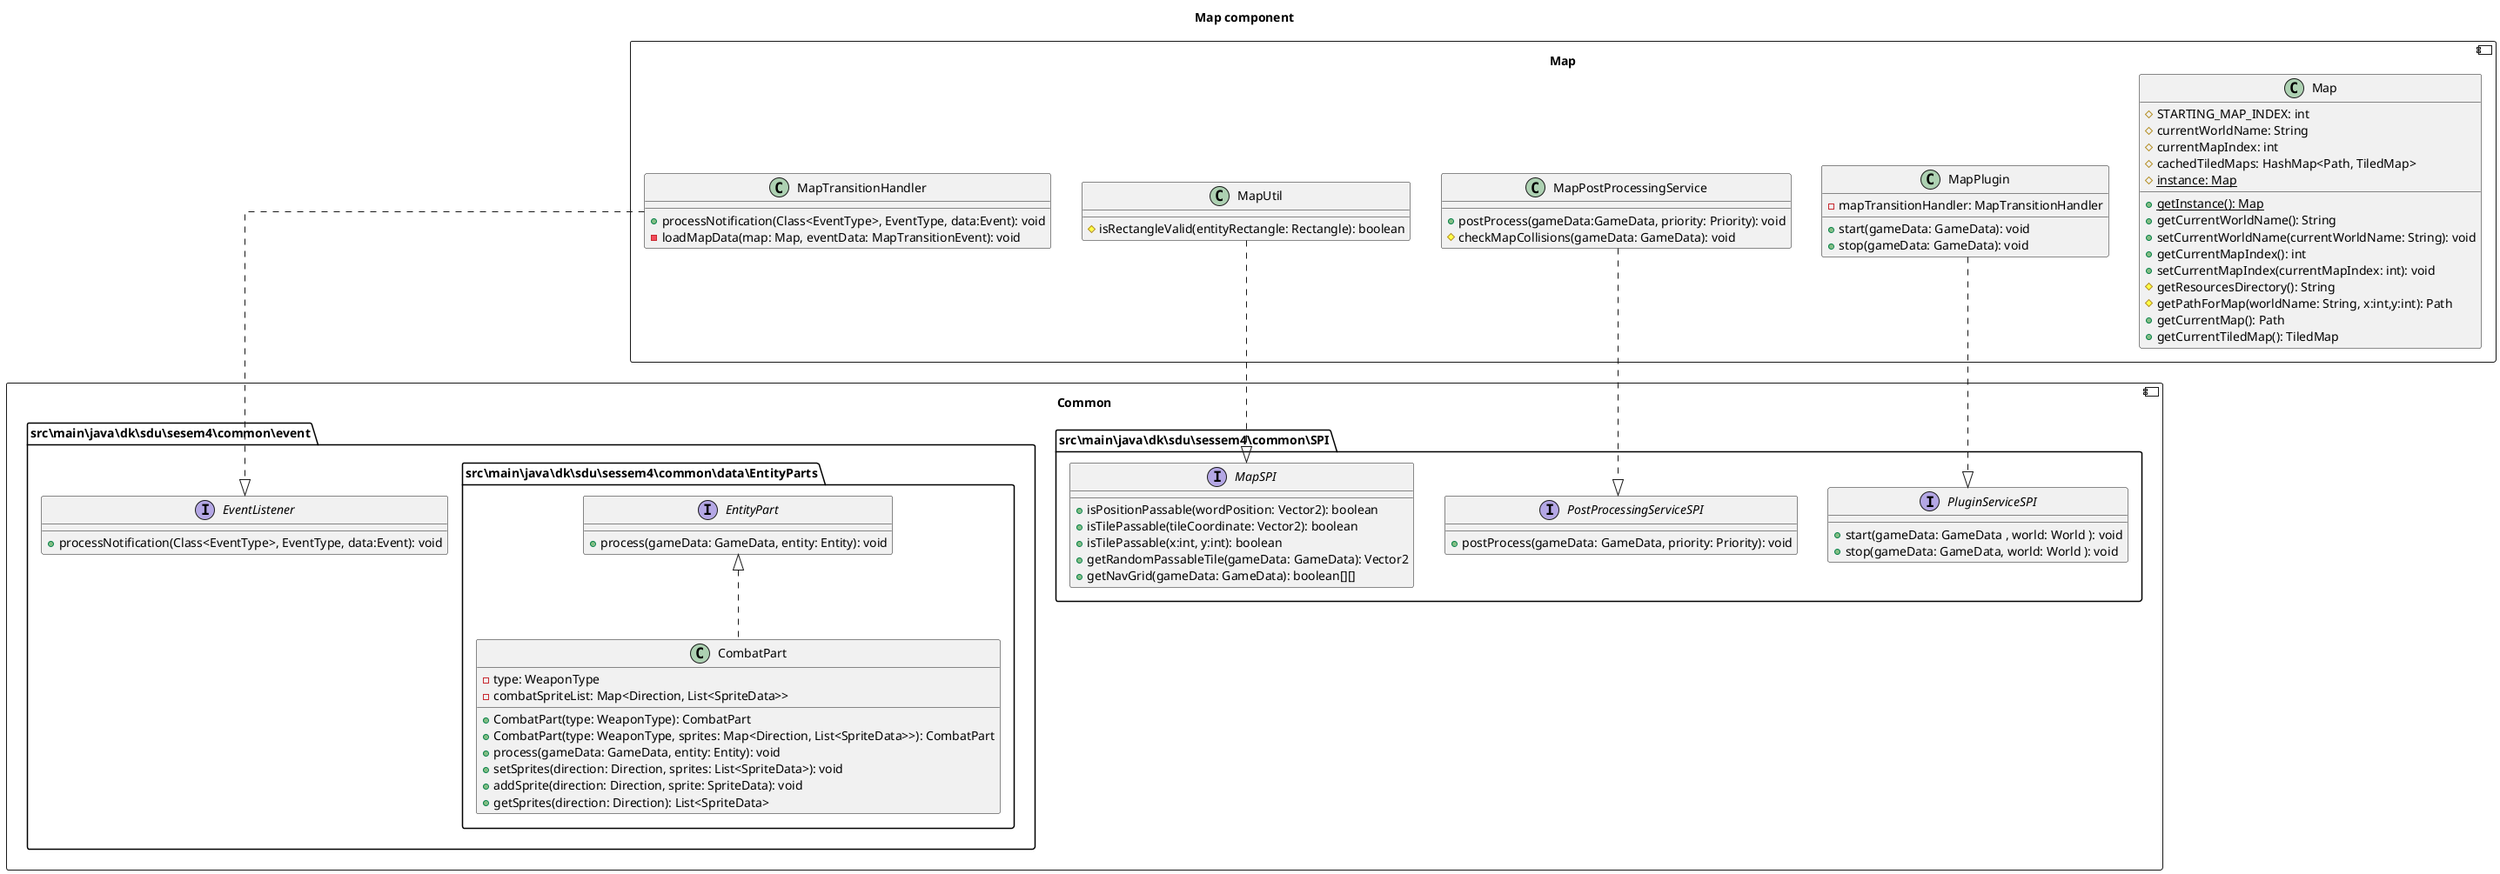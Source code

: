 @startuml Class diagram
title Map component
component "Map"{

top to bottom direction
skinparam linetype ortho

class Map {
  # STARTING_MAP_INDEX: int
  # currentWorldName: String
  # currentMapIndex: int
 # cachedTiledMaps: HashMap<Path, TiledMap>
   #{static}instance: Map
  + {static} getInstance(): Map
  + getCurrentWorldName(): String
  + setCurrentWorldName(currentWorldName: String): void
  + getCurrentMapIndex(): int
  + setCurrentMapIndex(currentMapIndex: int): void
  # getResourcesDirectory(): String
  # getPathForMap(worldName: String, x:int,y:int): Path
  + getCurrentMap(): Path
  + getCurrentTiledMap(): TiledMap

}
class MapPlugin {
   - mapTransitionHandler: MapTransitionHandler
  + start(gameData: GameData): void
  + stop(gameData: GameData): void
}
class MapPostProcessingService {
  + postProcess(gameData:GameData, priority: Priority): void
  # checkMapCollisions(gameData: GameData): void
}
class MapTransitionHandler {
    + processNotification(Class<EventType>, EventType, data:Event): void
  - loadMapData(map: Map, eventData: MapTransitionEvent): void
}
class MapUtil {
  # isRectangleValid(entityRectangle: Rectangle): boolean
}
}

component "Common" {
    package src\main\java\dk\sdu\sessem4\common\SPI {


        interface PluginServiceSPI {
            +  start(gameData: GameData , world: World ): void
            +  stop(gameData: GameData, world: World ): void
        }
        interface PostProcessingServiceSPI {
            + postProcess(gameData: GameData, priority: Priority): void
        }
        interface MapSPI{
            + isPositionPassable(wordPosition: Vector2): boolean
            + isTilePassable(tileCoordinate: Vector2): boolean
            + isTilePassable(x:int, y:int): boolean
            + getRandomPassableTile(gameData: GameData): Vector2
            + getNavGrid(gameData: GameData): boolean[][]
        }
    }
    package src\main\java\dk\sdu\sesem4\common\event{
    interface EventListener{
    + processNotification(Class<EventType>, EventType, data:Event): void
    }

    package src\main\java\dk\sdu\sessem4\common\data\EntityParts  {
        interface EntityPart {
            + process(gameData: GameData, entity: Entity): void
        }

        class CombatPart implements EntityPart {
            - type: WeaponType
            - combatSpriteList: Map<Direction, List<SpriteData>>

            + CombatPart(type: WeaponType): CombatPart
            + CombatPart(type: WeaponType, sprites: Map<Direction, List<SpriteData>>): CombatPart
            + process(gameData: GameData, entity: Entity): void
            + setSprites(direction: Direction, sprites: List<SpriteData>): void
            + addSprite(direction: Direction, sprite: SpriteData): void
            + getSprites(direction: Direction): List<SpriteData>
        }
    }
}
MapPlugin ..|> PluginServiceSPI
MapPostProcessingService ..|> PostProcessingServiceSPI
MapTransitionHandler ..|> EventListener
MapUtil ..|> MapSPI

@enduml